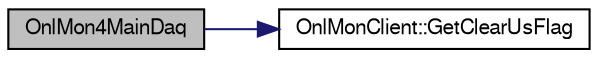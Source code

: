 digraph "OnlMon4MainDaq"
{
  bgcolor="transparent";
  edge [fontname="FreeSans",fontsize="10",labelfontname="FreeSans",labelfontsize="10"];
  node [fontname="FreeSans",fontsize="10",shape=record];
  rankdir="LR";
  Node1 [label="OnlMon4MainDaq",height=0.2,width=0.4,color="black", fillcolor="grey75", style="filled" fontcolor="black"];
  Node1 -> Node2 [color="midnightblue",fontsize="10",style="solid",fontname="FreeSans"];
  Node2 [label="OnlMonClient::GetClearUsFlag",height=0.2,width=0.4,color="black",URL="$d9/d62/classOnlMonClient.html#afbad21ed4282b594258ed81f7435558a"];
}

